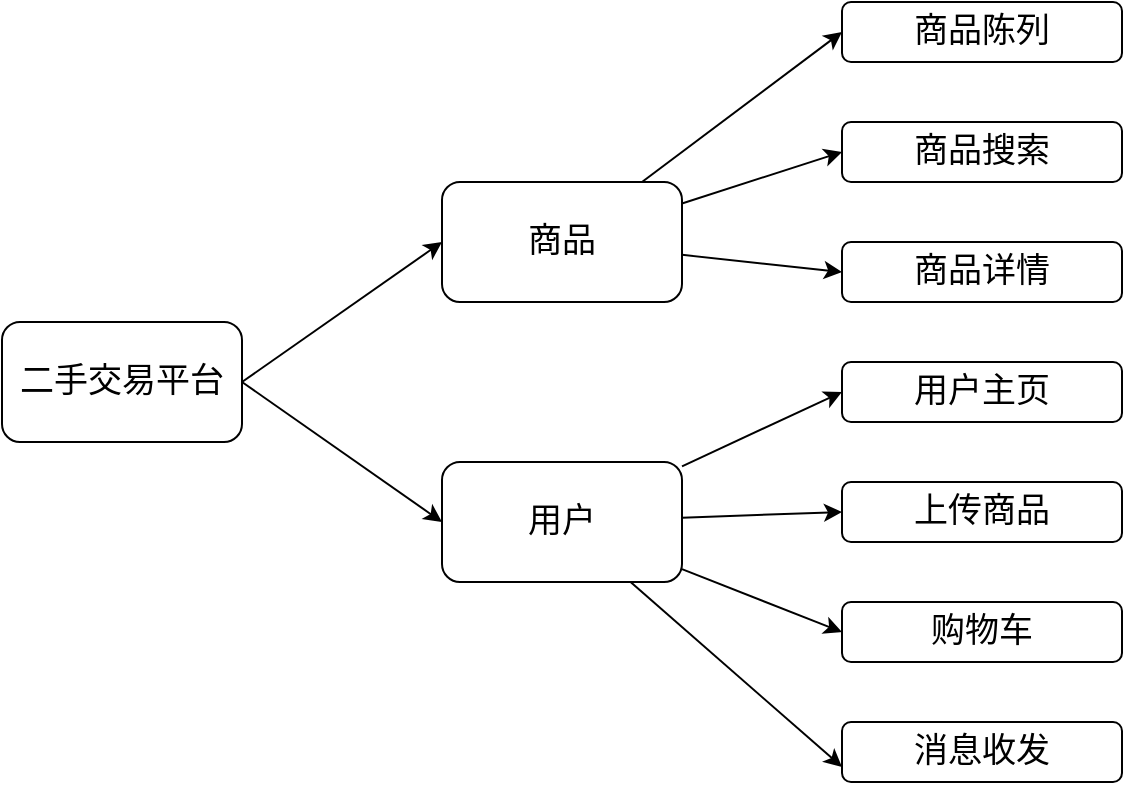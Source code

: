 <mxfile>
    <diagram id="AEvoB--Nh-rDTOqb8web" name="第 1 页">
        <mxGraphModel dx="891" dy="766" grid="1" gridSize="10" guides="1" tooltips="1" connect="1" arrows="1" fold="1" page="1" pageScale="1" pageWidth="827" pageHeight="1169" math="0" shadow="0">
            <root>
                <mxCell id="0"/>
                <mxCell id="1" parent="0"/>
                <mxCell id="7" style="edgeStyle=none;html=1;exitX=1;exitY=0.5;exitDx=0;exitDy=0;entryX=0;entryY=0.5;entryDx=0;entryDy=0;fontSize=17;" edge="1" parent="1" source="2" target="6">
                    <mxGeometry relative="1" as="geometry"/>
                </mxCell>
                <mxCell id="10" style="edgeStyle=none;html=1;exitX=1;exitY=0.5;exitDx=0;exitDy=0;entryX=0;entryY=0.5;entryDx=0;entryDy=0;fontSize=17;" edge="1" parent="1" source="2" target="8">
                    <mxGeometry relative="1" as="geometry"/>
                </mxCell>
                <mxCell id="2" value="&lt;font style=&quot;font-size: 17px;&quot;&gt;二手交易平台&lt;/font&gt;" style="rounded=1;whiteSpace=wrap;html=1;" vertex="1" parent="1">
                    <mxGeometry x="60" y="370" width="120" height="60" as="geometry"/>
                </mxCell>
                <mxCell id="17" style="edgeStyle=none;html=1;entryX=0;entryY=0.5;entryDx=0;entryDy=0;fontSize=17;" edge="1" parent="1" source="6" target="11">
                    <mxGeometry relative="1" as="geometry"/>
                </mxCell>
                <mxCell id="18" style="edgeStyle=none;html=1;entryX=0;entryY=0.5;entryDx=0;entryDy=0;fontSize=17;" edge="1" parent="1" source="6" target="12">
                    <mxGeometry relative="1" as="geometry"/>
                </mxCell>
                <mxCell id="19" style="edgeStyle=none;html=1;entryX=0;entryY=0.5;entryDx=0;entryDy=0;fontSize=17;" edge="1" parent="1" source="6" target="13">
                    <mxGeometry relative="1" as="geometry"/>
                </mxCell>
                <mxCell id="6" value="商品" style="rounded=1;whiteSpace=wrap;html=1;fontSize=17;" vertex="1" parent="1">
                    <mxGeometry x="280" y="300" width="120" height="60" as="geometry"/>
                </mxCell>
                <mxCell id="20" style="edgeStyle=none;html=1;entryX=0;entryY=0.5;entryDx=0;entryDy=0;fontSize=17;" edge="1" parent="1" source="8" target="14">
                    <mxGeometry relative="1" as="geometry"/>
                </mxCell>
                <mxCell id="21" style="edgeStyle=none;html=1;entryX=0;entryY=0.5;entryDx=0;entryDy=0;fontSize=17;" edge="1" parent="1" source="8" target="15">
                    <mxGeometry relative="1" as="geometry"/>
                </mxCell>
                <mxCell id="22" style="edgeStyle=none;html=1;entryX=0;entryY=0.5;entryDx=0;entryDy=0;fontSize=17;" edge="1" parent="1" source="8" target="16">
                    <mxGeometry relative="1" as="geometry"/>
                </mxCell>
                <mxCell id="24" style="edgeStyle=none;html=1;entryX=0;entryY=0.75;entryDx=0;entryDy=0;fontSize=17;" edge="1" parent="1" source="8" target="23">
                    <mxGeometry relative="1" as="geometry"/>
                </mxCell>
                <mxCell id="8" value="用户" style="rounded=1;whiteSpace=wrap;html=1;fontSize=17;" vertex="1" parent="1">
                    <mxGeometry x="280" y="440" width="120" height="60" as="geometry"/>
                </mxCell>
                <mxCell id="11" value="商品陈列" style="rounded=1;whiteSpace=wrap;html=1;fontSize=17;" vertex="1" parent="1">
                    <mxGeometry x="480" y="210" width="140" height="30" as="geometry"/>
                </mxCell>
                <mxCell id="12" value="商品搜索" style="rounded=1;whiteSpace=wrap;html=1;fontSize=17;" vertex="1" parent="1">
                    <mxGeometry x="480" y="270" width="140" height="30" as="geometry"/>
                </mxCell>
                <mxCell id="13" value="商品详情" style="rounded=1;whiteSpace=wrap;html=1;fontSize=17;" vertex="1" parent="1">
                    <mxGeometry x="480" y="330" width="140" height="30" as="geometry"/>
                </mxCell>
                <mxCell id="14" value="用户主页" style="rounded=1;whiteSpace=wrap;html=1;fontSize=17;" vertex="1" parent="1">
                    <mxGeometry x="480" y="390" width="140" height="30" as="geometry"/>
                </mxCell>
                <mxCell id="15" value="上传商品" style="rounded=1;whiteSpace=wrap;html=1;fontSize=17;" vertex="1" parent="1">
                    <mxGeometry x="480" y="450" width="140" height="30" as="geometry"/>
                </mxCell>
                <mxCell id="16" value="购物车" style="rounded=1;whiteSpace=wrap;html=1;fontSize=17;" vertex="1" parent="1">
                    <mxGeometry x="480" y="510" width="140" height="30" as="geometry"/>
                </mxCell>
                <mxCell id="23" value="消息收发" style="rounded=1;whiteSpace=wrap;html=1;fontSize=17;" vertex="1" parent="1">
                    <mxGeometry x="480" y="570" width="140" height="30" as="geometry"/>
                </mxCell>
            </root>
        </mxGraphModel>
    </diagram>
</mxfile>